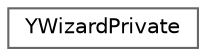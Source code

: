 digraph "Graphical Class Hierarchy"
{
 // LATEX_PDF_SIZE
  bgcolor="transparent";
  edge [fontname=Helvetica,fontsize=10,labelfontname=Helvetica,labelfontsize=10];
  node [fontname=Helvetica,fontsize=10,shape=box,height=0.2,width=0.4];
  rankdir="LR";
  Node0 [id="Node000000",label="YWizardPrivate",height=0.2,width=0.4,color="grey40", fillcolor="white", style="filled",URL="$structYWizardPrivate.html",tooltip=" "];
}
